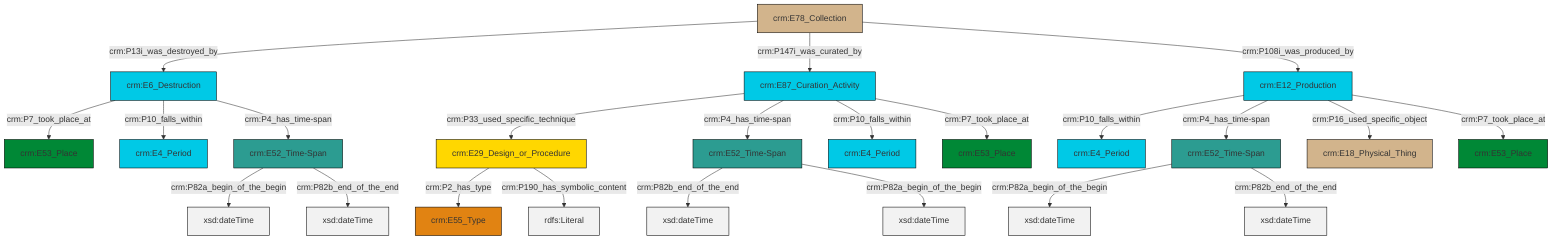 graph TD
classDef Literal fill:#f2f2f2,stroke:#000000;
classDef CRM_Entity fill:#FFFFFF,stroke:#000000;
classDef Temporal_Entity fill:#00C9E6, stroke:#000000;
classDef Type fill:#E18312, stroke:#000000;
classDef Time-Span fill:#2C9C91, stroke:#000000;
classDef Appellation fill:#FFEB7F, stroke:#000000;
classDef Place fill:#008836, stroke:#000000;
classDef Persistent_Item fill:#B266B2, stroke:#000000;
classDef Conceptual_Object fill:#FFD700, stroke:#000000;
classDef Physical_Thing fill:#D2B48C, stroke:#000000;
classDef Actor fill:#f58aad, stroke:#000000;
classDef PC_Classes fill:#4ce600, stroke:#000000;
classDef Multi fill:#cccccc,stroke:#000000;

2["crm:E12_Production"]:::Temporal_Entity -->|crm:P10_falls_within| 3["crm:E4_Period"]:::Temporal_Entity
4["crm:E52_Time-Span"]:::Time-Span -->|crm:P82a_begin_of_the_begin| 5[xsd:dateTime]:::Literal
2["crm:E12_Production"]:::Temporal_Entity -->|crm:P4_has_time-span| 4["crm:E52_Time-Span"]:::Time-Span
2["crm:E12_Production"]:::Temporal_Entity -->|crm:P16_used_specific_object| 6["crm:E18_Physical_Thing"]:::Physical_Thing
9["crm:E6_Destruction"]:::Temporal_Entity -->|crm:P7_took_place_at| 7["crm:E53_Place"]:::Place
10["crm:E52_Time-Span"]:::Time-Span -->|crm:P82b_end_of_the_end| 11[xsd:dateTime]:::Literal
9["crm:E6_Destruction"]:::Temporal_Entity -->|crm:P10_falls_within| 14["crm:E4_Period"]:::Temporal_Entity
9["crm:E6_Destruction"]:::Temporal_Entity -->|crm:P4_has_time-span| 15["crm:E52_Time-Span"]:::Time-Span
16["crm:E87_Curation_Activity"]:::Temporal_Entity -->|crm:P33_used_specific_technique| 17["crm:E29_Design_or_Procedure"]:::Conceptual_Object
20["crm:E78_Collection"]:::Physical_Thing -->|crm:P13i_was_destroyed_by| 9["crm:E6_Destruction"]:::Temporal_Entity
10["crm:E52_Time-Span"]:::Time-Span -->|crm:P82a_begin_of_the_begin| 24[xsd:dateTime]:::Literal
2["crm:E12_Production"]:::Temporal_Entity -->|crm:P7_took_place_at| 25["crm:E53_Place"]:::Place
20["crm:E78_Collection"]:::Physical_Thing -->|crm:P147i_was_curated_by| 16["crm:E87_Curation_Activity"]:::Temporal_Entity
16["crm:E87_Curation_Activity"]:::Temporal_Entity -->|crm:P4_has_time-span| 10["crm:E52_Time-Span"]:::Time-Span
15["crm:E52_Time-Span"]:::Time-Span -->|crm:P82a_begin_of_the_begin| 29[xsd:dateTime]:::Literal
16["crm:E87_Curation_Activity"]:::Temporal_Entity -->|crm:P10_falls_within| 0["crm:E4_Period"]:::Temporal_Entity
4["crm:E52_Time-Span"]:::Time-Span -->|crm:P82b_end_of_the_end| 30[xsd:dateTime]:::Literal
16["crm:E87_Curation_Activity"]:::Temporal_Entity -->|crm:P7_took_place_at| 12["crm:E53_Place"]:::Place
17["crm:E29_Design_or_Procedure"]:::Conceptual_Object -->|crm:P2_has_type| 18["crm:E55_Type"]:::Type
20["crm:E78_Collection"]:::Physical_Thing -->|crm:P108i_was_produced_by| 2["crm:E12_Production"]:::Temporal_Entity
15["crm:E52_Time-Span"]:::Time-Span -->|crm:P82b_end_of_the_end| 36[xsd:dateTime]:::Literal
17["crm:E29_Design_or_Procedure"]:::Conceptual_Object -->|crm:P190_has_symbolic_content| 37[rdfs:Literal]:::Literal